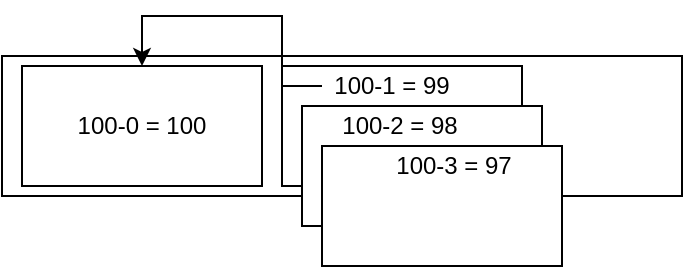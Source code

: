 <mxfile version="12.2.4" pages="1"><diagram id="ttAH0tG3JmRilkW7sNxJ" name="Page-1"><mxGraphModel dx="1031" dy="624" grid="1" gridSize="10" guides="1" tooltips="1" connect="1" arrows="1" fold="1" page="1" pageScale="1" pageWidth="850" pageHeight="1100" math="0" shadow="0"><root><mxCell id="0"/><mxCell id="1" parent="0"/><mxCell id="24" value="" style="rounded=0;whiteSpace=wrap;html=1;" parent="1" vertex="1"><mxGeometry x="90" y="650" width="340" height="70" as="geometry"/></mxCell><mxCell id="25" value="" style="rounded=0;whiteSpace=wrap;html=1;" parent="1" vertex="1"><mxGeometry x="100" y="655" width="120" height="60" as="geometry"/></mxCell><mxCell id="27" value="" style="rounded=0;whiteSpace=wrap;html=1;" parent="1" vertex="1"><mxGeometry x="230" y="655" width="120" height="60" as="geometry"/></mxCell><mxCell id="29" value="" style="rounded=0;whiteSpace=wrap;html=1;" parent="1" vertex="1"><mxGeometry x="240" y="675" width="120" height="60" as="geometry"/></mxCell><mxCell id="32" value="" style="rounded=0;whiteSpace=wrap;html=1;" parent="1" vertex="1"><mxGeometry x="250" y="695" width="120" height="60" as="geometry"/></mxCell><mxCell id="46" value="100-0 = 100" style="text;html=1;strokeColor=none;fillColor=none;align=center;verticalAlign=middle;whiteSpace=wrap;rounded=0;" parent="1" vertex="1"><mxGeometry x="125" y="675" width="70" height="20" as="geometry"/></mxCell><mxCell id="54" value="" style="edgeStyle=orthogonalEdgeStyle;rounded=0;orthogonalLoop=1;jettySize=auto;html=1;" parent="1" source="49" target="25" edge="1"><mxGeometry relative="1" as="geometry"><Array as="points"><mxPoint x="230" y="665"/><mxPoint x="230" y="630"/><mxPoint x="160" y="630"/></Array></mxGeometry></mxCell><mxCell id="49" value="100-1 = 99" style="text;html=1;strokeColor=none;fillColor=none;align=center;verticalAlign=middle;whiteSpace=wrap;rounded=0;" parent="1" vertex="1"><mxGeometry x="250" y="655" width="70" height="20" as="geometry"/></mxCell><mxCell id="50" value="100-2 = 98" style="text;html=1;strokeColor=none;fillColor=none;align=center;verticalAlign=middle;whiteSpace=wrap;rounded=0;" parent="1" vertex="1"><mxGeometry x="254" y="675" width="70" height="20" as="geometry"/></mxCell><mxCell id="51" value="100-3 = 97" style="text;html=1;strokeColor=none;fillColor=none;align=center;verticalAlign=middle;whiteSpace=wrap;rounded=0;" parent="1" vertex="1"><mxGeometry x="281" y="695" width="70" height="20" as="geometry"/></mxCell></root></mxGraphModel></diagram></mxfile>